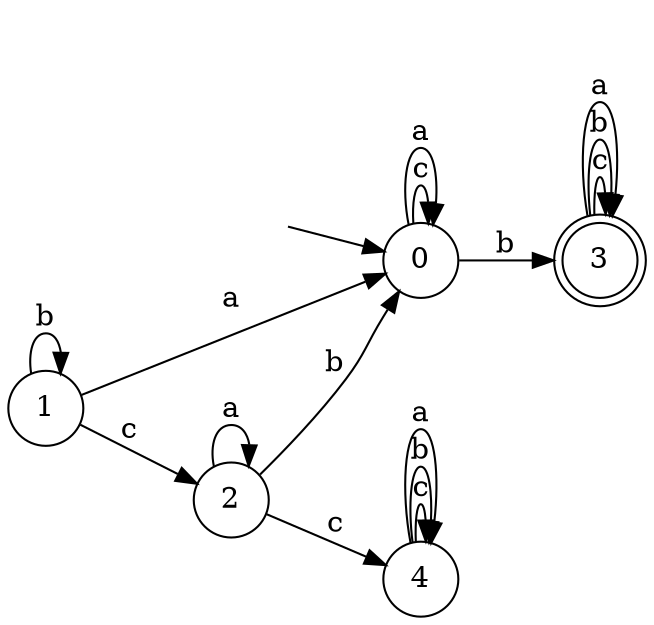 digraph {
  rankdir=LR;
  0 [label="0", shape = circle];
  0 -> 0 [label="c"];
  0 -> 3 [label="b"];
  0 -> 0 [label="a"];
  1 [label="1", shape = circle];
  1 -> 2 [label="c"];
  1 -> 1 [label="b"];
  1 -> 0 [label="a"];
  2 [label="2", shape = circle];
  2 -> 4 [label="c"];
  2 -> 0 [label="b"];
  2 -> 2 [label="a"];
  3 [label="3", shape = doublecircle];
  3 -> 3 [label="c"];
  3 -> 3 [label="b"];
  3 -> 3 [label="a"];
  4 [label="4", shape = circle];
  4 -> 4 [label="c"];
  4 -> 4 [label="b"];
  4 -> 4 [label="a"];
  5 [label="", shape = plaintext];
  5 -> 0 [label=""];
}
